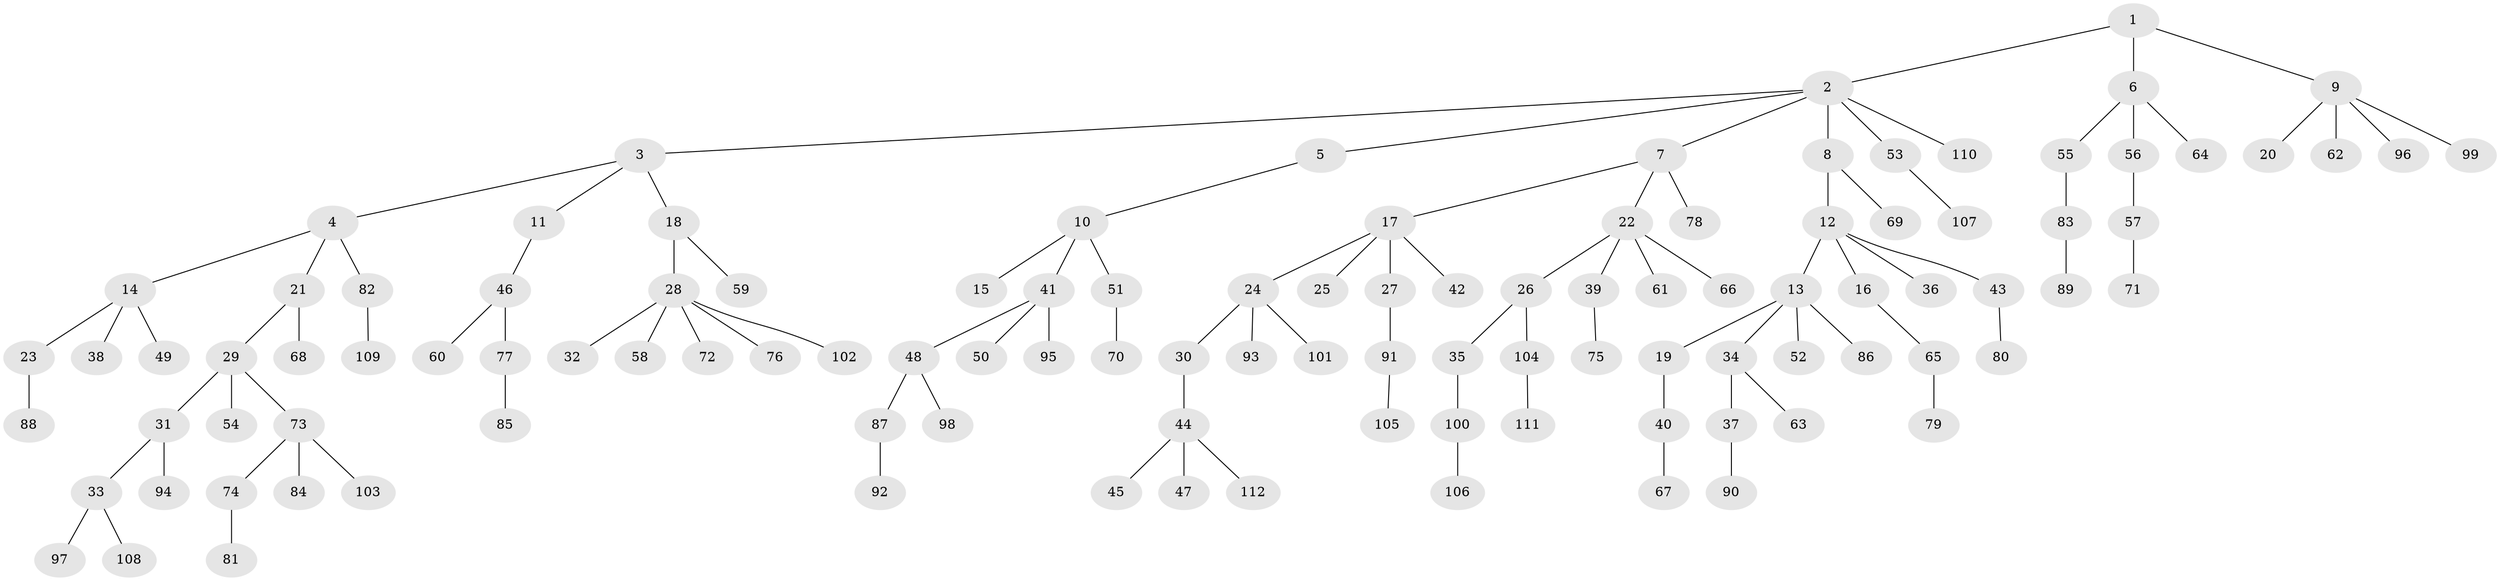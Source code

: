 // coarse degree distribution, {4: 0.08928571428571429, 1: 0.48214285714285715, 3: 0.16071428571428573, 2: 0.23214285714285715, 5: 0.03571428571428571}
// Generated by graph-tools (version 1.1) at 2025/37/03/04/25 23:37:18]
// undirected, 112 vertices, 111 edges
graph export_dot {
  node [color=gray90,style=filled];
  1;
  2;
  3;
  4;
  5;
  6;
  7;
  8;
  9;
  10;
  11;
  12;
  13;
  14;
  15;
  16;
  17;
  18;
  19;
  20;
  21;
  22;
  23;
  24;
  25;
  26;
  27;
  28;
  29;
  30;
  31;
  32;
  33;
  34;
  35;
  36;
  37;
  38;
  39;
  40;
  41;
  42;
  43;
  44;
  45;
  46;
  47;
  48;
  49;
  50;
  51;
  52;
  53;
  54;
  55;
  56;
  57;
  58;
  59;
  60;
  61;
  62;
  63;
  64;
  65;
  66;
  67;
  68;
  69;
  70;
  71;
  72;
  73;
  74;
  75;
  76;
  77;
  78;
  79;
  80;
  81;
  82;
  83;
  84;
  85;
  86;
  87;
  88;
  89;
  90;
  91;
  92;
  93;
  94;
  95;
  96;
  97;
  98;
  99;
  100;
  101;
  102;
  103;
  104;
  105;
  106;
  107;
  108;
  109;
  110;
  111;
  112;
  1 -- 2;
  1 -- 6;
  1 -- 9;
  2 -- 3;
  2 -- 5;
  2 -- 7;
  2 -- 8;
  2 -- 53;
  2 -- 110;
  3 -- 4;
  3 -- 11;
  3 -- 18;
  4 -- 14;
  4 -- 21;
  4 -- 82;
  5 -- 10;
  6 -- 55;
  6 -- 56;
  6 -- 64;
  7 -- 17;
  7 -- 22;
  7 -- 78;
  8 -- 12;
  8 -- 69;
  9 -- 20;
  9 -- 62;
  9 -- 96;
  9 -- 99;
  10 -- 15;
  10 -- 41;
  10 -- 51;
  11 -- 46;
  12 -- 13;
  12 -- 16;
  12 -- 36;
  12 -- 43;
  13 -- 19;
  13 -- 34;
  13 -- 52;
  13 -- 86;
  14 -- 23;
  14 -- 38;
  14 -- 49;
  16 -- 65;
  17 -- 24;
  17 -- 25;
  17 -- 27;
  17 -- 42;
  18 -- 28;
  18 -- 59;
  19 -- 40;
  21 -- 29;
  21 -- 68;
  22 -- 26;
  22 -- 39;
  22 -- 61;
  22 -- 66;
  23 -- 88;
  24 -- 30;
  24 -- 93;
  24 -- 101;
  26 -- 35;
  26 -- 104;
  27 -- 91;
  28 -- 32;
  28 -- 58;
  28 -- 72;
  28 -- 76;
  28 -- 102;
  29 -- 31;
  29 -- 54;
  29 -- 73;
  30 -- 44;
  31 -- 33;
  31 -- 94;
  33 -- 97;
  33 -- 108;
  34 -- 37;
  34 -- 63;
  35 -- 100;
  37 -- 90;
  39 -- 75;
  40 -- 67;
  41 -- 48;
  41 -- 50;
  41 -- 95;
  43 -- 80;
  44 -- 45;
  44 -- 47;
  44 -- 112;
  46 -- 60;
  46 -- 77;
  48 -- 87;
  48 -- 98;
  51 -- 70;
  53 -- 107;
  55 -- 83;
  56 -- 57;
  57 -- 71;
  65 -- 79;
  73 -- 74;
  73 -- 84;
  73 -- 103;
  74 -- 81;
  77 -- 85;
  82 -- 109;
  83 -- 89;
  87 -- 92;
  91 -- 105;
  100 -- 106;
  104 -- 111;
}
